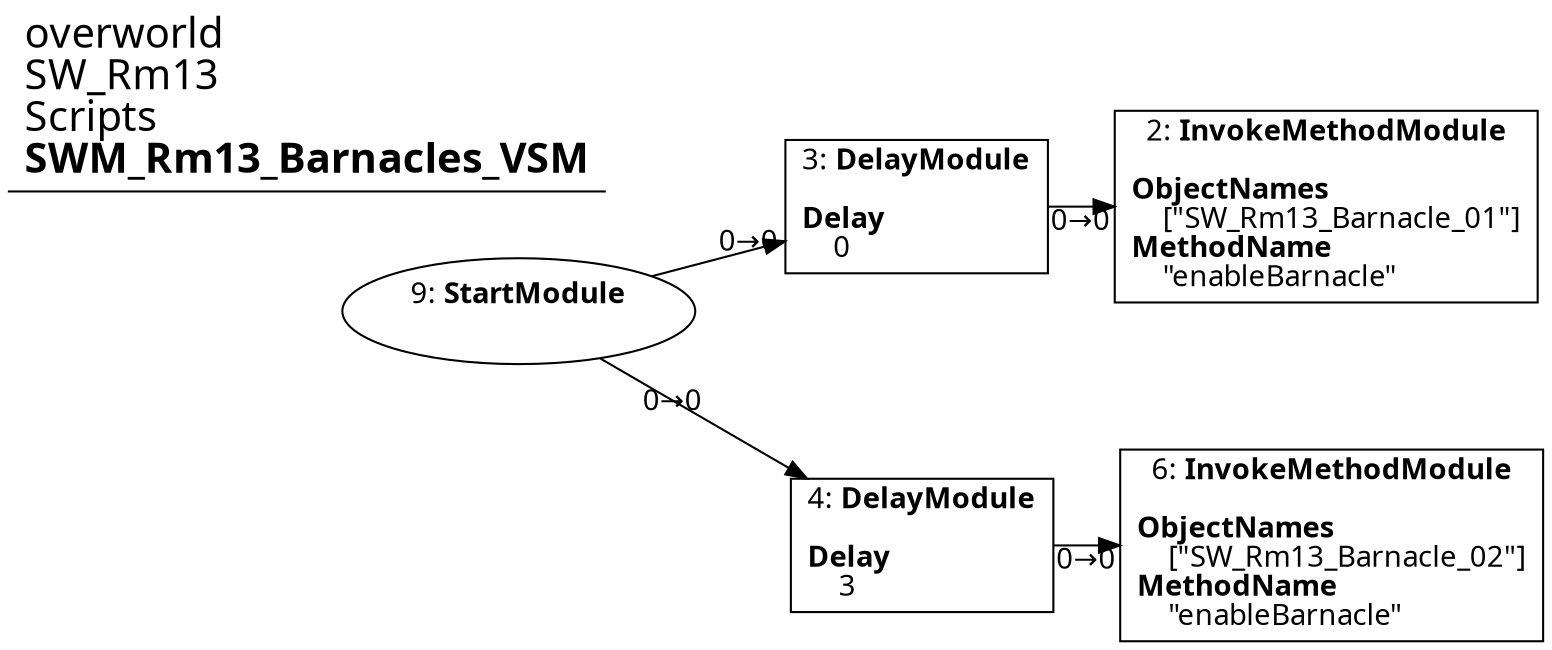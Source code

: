 digraph {
    layout = fdp;
    overlap = prism;
    sep = "+16";
    splines = spline;

    node [ shape = box ];

    graph [ fontname = "Segoe UI" ];
    node [ fontname = "Segoe UI" ];
    edge [ fontname = "Segoe UI" ];

    2 [ label = <2: <b>InvokeMethodModule</b><br/><br/><b>ObjectNames</b><br align="left"/>    [&quot;SW_Rm13_Barnacle_01&quot;]<br align="left"/><b>MethodName</b><br align="left"/>    &quot;enableBarnacle&quot;<br align="left"/>> ];
    2 [ pos = "0.44200003,-0.272!" ];

    3 [ label = <3: <b>DelayModule</b><br/><br/><b>Delay</b><br align="left"/>    0<br align="left"/>> ];
    3 [ pos = "0.284,-0.272!" ];
    3 -> 2 [ label = "0→0" ];

    4 [ label = <4: <b>DelayModule</b><br/><br/><b>Delay</b><br align="left"/>    3<br align="left"/>> ];
    4 [ pos = "0.286,-0.43100002!" ];
    4 -> 6 [ label = "0→0" ];

    6 [ label = <6: <b>InvokeMethodModule</b><br/><br/><b>ObjectNames</b><br align="left"/>    [&quot;SW_Rm13_Barnacle_02&quot;]<br align="left"/><b>MethodName</b><br align="left"/>    &quot;enableBarnacle&quot;<br align="left"/>> ];
    6 [ pos = "0.44500002,-0.43100002!" ];

    9 [ label = <9: <b>StartModule</b><br/><br/>> ];
    9 [ shape = oval ]
    9 [ pos = "0.031000001,-0.272!" ];
    9 -> 3 [ label = "0→0" ];
    9 -> 4 [ label = "0→0" ];

    title [ pos = "0.030000001,-0.27100003!" ];
    title [ shape = underline ];
    title [ label = <<font point-size="20">overworld<br align="left"/>SW_Rm13<br align="left"/>Scripts<br align="left"/><b>SWM_Rm13_Barnacles_VSM</b><br align="left"/></font>> ];
}
